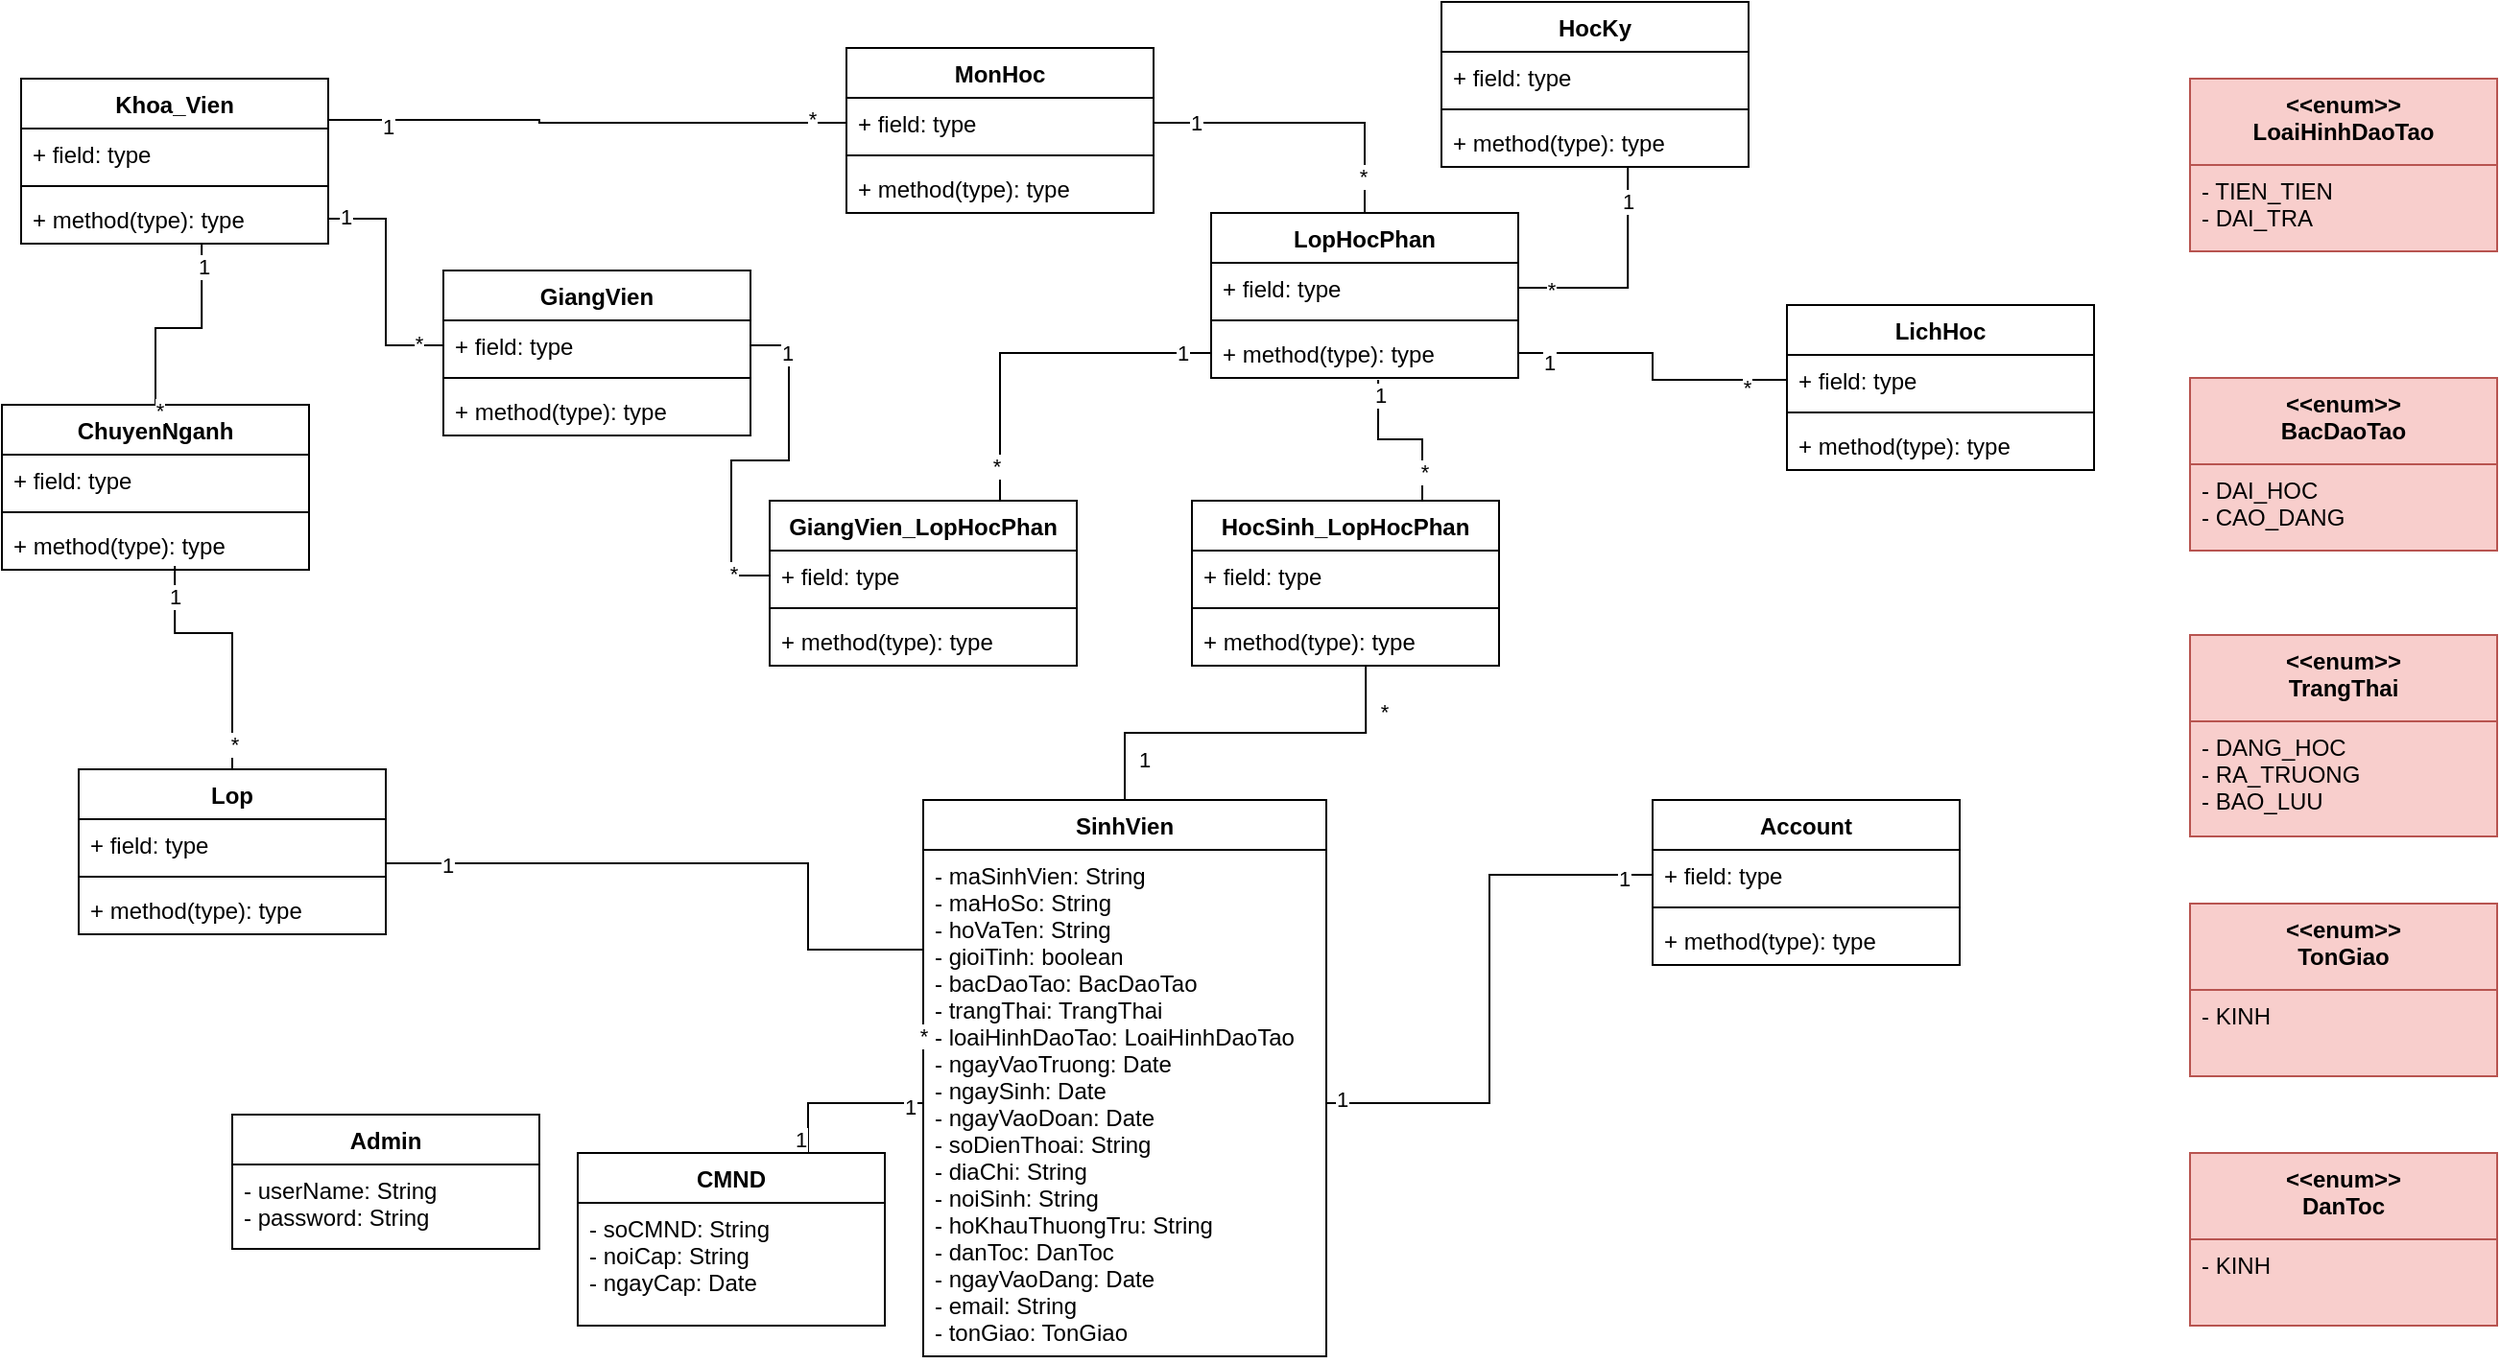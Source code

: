 <mxfile version="15.2.1" type="github">
  <diagram id="Yj6DFzL0j5Qf95JARL4s" name="Page-1">
    <mxGraphModel dx="2858" dy="1194" grid="1" gridSize="10" guides="1" tooltips="1" connect="1" arrows="1" fold="1" page="1" pageScale="1" pageWidth="827" pageHeight="1169" math="0" shadow="0">
      <root>
        <mxCell id="0" />
        <mxCell id="1" parent="0" />
        <mxCell id="6rRiFF-nvon5pC7xxNcr-5" value="SinhVien" style="swimlane;fontStyle=1;align=center;verticalAlign=top;childLayout=stackLayout;horizontal=1;startSize=26;horizontalStack=0;resizeParent=1;resizeParentMax=0;resizeLast=0;collapsible=1;marginBottom=0;" vertex="1" parent="1">
          <mxGeometry x="460" y="446" width="210" height="290" as="geometry" />
        </mxCell>
        <mxCell id="6rRiFF-nvon5pC7xxNcr-6" value="- maSinhVien: String&#xa;- maHoSo: String&#xa;- hoVaTen: String&#xa;- gioiTinh: boolean&#xa;- bacDaoTao: BacDaoTao&#xa;- trangThai: TrangThai&#xa;- loaiHinhDaoTao: LoaiHinhDaoTao&#xa;- ngayVaoTruong: Date&#xa;- ngaySinh: Date&#xa;- ngayVaoDoan: Date&#xa;- soDienThoai: String&#xa;- diaChi: String&#xa;- noiSinh: String&#xa;- hoKhauThuongTru: String&#xa;- danToc: DanToc&#xa;- ngayVaoDang: Date&#xa;- email: String&#xa;- tonGiao: TonGiao" style="text;strokeColor=none;fillColor=none;align=left;verticalAlign=top;spacingLeft=4;spacingRight=4;overflow=hidden;rotatable=0;points=[[0,0.5],[1,0.5]];portConstraint=eastwest;" vertex="1" parent="6rRiFF-nvon5pC7xxNcr-5">
          <mxGeometry y="26" width="210" height="264" as="geometry" />
        </mxCell>
        <mxCell id="6rRiFF-nvon5pC7xxNcr-9" value="Khoa_Vien" style="swimlane;fontStyle=1;align=center;verticalAlign=top;childLayout=stackLayout;horizontal=1;startSize=26;horizontalStack=0;resizeParent=1;resizeParentMax=0;resizeLast=0;collapsible=1;marginBottom=0;" vertex="1" parent="1">
          <mxGeometry x="-10" y="70" width="160" height="86" as="geometry" />
        </mxCell>
        <mxCell id="6rRiFF-nvon5pC7xxNcr-10" value="+ field: type" style="text;strokeColor=none;fillColor=none;align=left;verticalAlign=top;spacingLeft=4;spacingRight=4;overflow=hidden;rotatable=0;points=[[0,0.5],[1,0.5]];portConstraint=eastwest;" vertex="1" parent="6rRiFF-nvon5pC7xxNcr-9">
          <mxGeometry y="26" width="160" height="26" as="geometry" />
        </mxCell>
        <mxCell id="6rRiFF-nvon5pC7xxNcr-11" value="" style="line;strokeWidth=1;fillColor=none;align=left;verticalAlign=middle;spacingTop=-1;spacingLeft=3;spacingRight=3;rotatable=0;labelPosition=right;points=[];portConstraint=eastwest;" vertex="1" parent="6rRiFF-nvon5pC7xxNcr-9">
          <mxGeometry y="52" width="160" height="8" as="geometry" />
        </mxCell>
        <mxCell id="6rRiFF-nvon5pC7xxNcr-12" value="+ method(type): type" style="text;strokeColor=none;fillColor=none;align=left;verticalAlign=top;spacingLeft=4;spacingRight=4;overflow=hidden;rotatable=0;points=[[0,0.5],[1,0.5]];portConstraint=eastwest;" vertex="1" parent="6rRiFF-nvon5pC7xxNcr-9">
          <mxGeometry y="60" width="160" height="26" as="geometry" />
        </mxCell>
        <mxCell id="6rRiFF-nvon5pC7xxNcr-13" value="ChuyenNganh" style="swimlane;fontStyle=1;align=center;verticalAlign=top;childLayout=stackLayout;horizontal=1;startSize=26;horizontalStack=0;resizeParent=1;resizeParentMax=0;resizeLast=0;collapsible=1;marginBottom=0;" vertex="1" parent="1">
          <mxGeometry x="-20" y="240" width="160" height="86" as="geometry" />
        </mxCell>
        <mxCell id="6rRiFF-nvon5pC7xxNcr-14" value="+ field: type" style="text;strokeColor=none;fillColor=none;align=left;verticalAlign=top;spacingLeft=4;spacingRight=4;overflow=hidden;rotatable=0;points=[[0,0.5],[1,0.5]];portConstraint=eastwest;" vertex="1" parent="6rRiFF-nvon5pC7xxNcr-13">
          <mxGeometry y="26" width="160" height="26" as="geometry" />
        </mxCell>
        <mxCell id="6rRiFF-nvon5pC7xxNcr-15" value="" style="line;strokeWidth=1;fillColor=none;align=left;verticalAlign=middle;spacingTop=-1;spacingLeft=3;spacingRight=3;rotatable=0;labelPosition=right;points=[];portConstraint=eastwest;" vertex="1" parent="6rRiFF-nvon5pC7xxNcr-13">
          <mxGeometry y="52" width="160" height="8" as="geometry" />
        </mxCell>
        <mxCell id="6rRiFF-nvon5pC7xxNcr-16" value="+ method(type): type" style="text;strokeColor=none;fillColor=none;align=left;verticalAlign=top;spacingLeft=4;spacingRight=4;overflow=hidden;rotatable=0;points=[[0,0.5],[1,0.5]];portConstraint=eastwest;" vertex="1" parent="6rRiFF-nvon5pC7xxNcr-13">
          <mxGeometry y="60" width="160" height="26" as="geometry" />
        </mxCell>
        <mxCell id="6rRiFF-nvon5pC7xxNcr-17" style="edgeStyle=orthogonalEdgeStyle;rounded=0;orthogonalLoop=1;jettySize=auto;html=1;exitX=0;exitY=0.5;exitDx=0;exitDy=0;entryX=1;entryY=0.5;entryDx=0;entryDy=0;endArrow=none;endFill=0;" edge="1" parent="1" source="6rRiFF-nvon5pC7xxNcr-6" target="6rRiFF-nvon5pC7xxNcr-31">
          <mxGeometry relative="1" as="geometry">
            <Array as="points">
              <mxPoint x="400" y="524" />
              <mxPoint x="400" y="479" />
              <mxPoint x="180" y="479" />
            </Array>
          </mxGeometry>
        </mxCell>
        <mxCell id="6rRiFF-nvon5pC7xxNcr-19" value="*" style="edgeLabel;html=1;align=center;verticalAlign=middle;resizable=0;points=[];" vertex="1" connectable="0" parent="6rRiFF-nvon5pC7xxNcr-17">
          <mxGeometry x="-0.831" relative="1" as="geometry">
            <mxPoint as="offset" />
          </mxGeometry>
        </mxCell>
        <mxCell id="6rRiFF-nvon5pC7xxNcr-21" value="1" style="edgeLabel;html=1;align=center;verticalAlign=middle;resizable=0;points=[];" vertex="1" connectable="0" parent="6rRiFF-nvon5pC7xxNcr-17">
          <mxGeometry x="0.798" y="1" relative="1" as="geometry">
            <mxPoint as="offset" />
          </mxGeometry>
        </mxCell>
        <mxCell id="6rRiFF-nvon5pC7xxNcr-18" style="edgeStyle=orthogonalEdgeStyle;rounded=0;orthogonalLoop=1;jettySize=auto;html=1;exitX=0.5;exitY=0;exitDx=0;exitDy=0;entryX=0.588;entryY=1;entryDx=0;entryDy=0;endArrow=none;endFill=0;entryPerimeter=0;" edge="1" parent="1" source="6rRiFF-nvon5pC7xxNcr-13" target="6rRiFF-nvon5pC7xxNcr-12">
          <mxGeometry relative="1" as="geometry">
            <Array as="points">
              <mxPoint x="60" y="200" />
              <mxPoint x="84" y="200" />
            </Array>
          </mxGeometry>
        </mxCell>
        <mxCell id="6rRiFF-nvon5pC7xxNcr-22" value="1" style="edgeLabel;html=1;align=center;verticalAlign=middle;resizable=0;points=[];" vertex="1" connectable="0" parent="6rRiFF-nvon5pC7xxNcr-18">
          <mxGeometry x="0.785" y="-1" relative="1" as="geometry">
            <mxPoint as="offset" />
          </mxGeometry>
        </mxCell>
        <mxCell id="6rRiFF-nvon5pC7xxNcr-24" value="*" style="edgeLabel;html=1;align=center;verticalAlign=middle;resizable=0;points=[];" vertex="1" connectable="0" parent="6rRiFF-nvon5pC7xxNcr-18">
          <mxGeometry x="-0.884" y="1" relative="1" as="geometry">
            <mxPoint x="3" y="9" as="offset" />
          </mxGeometry>
        </mxCell>
        <mxCell id="6rRiFF-nvon5pC7xxNcr-45" style="edgeStyle=orthogonalEdgeStyle;rounded=0;orthogonalLoop=1;jettySize=auto;html=1;exitX=0.544;exitY=1.038;exitDx=0;exitDy=0;entryX=0.75;entryY=0;entryDx=0;entryDy=0;endArrow=none;endFill=0;exitPerimeter=0;" edge="1" parent="1" source="6rRiFF-nvon5pC7xxNcr-29" target="6rRiFF-nvon5pC7xxNcr-41">
          <mxGeometry relative="1" as="geometry" />
        </mxCell>
        <mxCell id="6rRiFF-nvon5pC7xxNcr-49" value="*" style="edgeLabel;html=1;align=center;verticalAlign=middle;resizable=0;points=[];" vertex="1" connectable="0" parent="6rRiFF-nvon5pC7xxNcr-45">
          <mxGeometry x="0.635" y="1" relative="1" as="geometry">
            <mxPoint as="offset" />
          </mxGeometry>
        </mxCell>
        <mxCell id="6rRiFF-nvon5pC7xxNcr-51" value="1" style="edgeLabel;html=1;align=center;verticalAlign=middle;resizable=0;points=[];" vertex="1" connectable="0" parent="6rRiFF-nvon5pC7xxNcr-45">
          <mxGeometry x="-0.819" y="1" relative="1" as="geometry">
            <mxPoint as="offset" />
          </mxGeometry>
        </mxCell>
        <mxCell id="6rRiFF-nvon5pC7xxNcr-26" value="LopHocPhan" style="swimlane;fontStyle=1;align=center;verticalAlign=top;childLayout=stackLayout;horizontal=1;startSize=26;horizontalStack=0;resizeParent=1;resizeParentMax=0;resizeLast=0;collapsible=1;marginBottom=0;" vertex="1" parent="1">
          <mxGeometry x="610" y="140" width="160" height="86" as="geometry" />
        </mxCell>
        <mxCell id="6rRiFF-nvon5pC7xxNcr-27" value="+ field: type" style="text;strokeColor=none;fillColor=none;align=left;verticalAlign=top;spacingLeft=4;spacingRight=4;overflow=hidden;rotatable=0;points=[[0,0.5],[1,0.5]];portConstraint=eastwest;" vertex="1" parent="6rRiFF-nvon5pC7xxNcr-26">
          <mxGeometry y="26" width="160" height="26" as="geometry" />
        </mxCell>
        <mxCell id="6rRiFF-nvon5pC7xxNcr-28" value="" style="line;strokeWidth=1;fillColor=none;align=left;verticalAlign=middle;spacingTop=-1;spacingLeft=3;spacingRight=3;rotatable=0;labelPosition=right;points=[];portConstraint=eastwest;" vertex="1" parent="6rRiFF-nvon5pC7xxNcr-26">
          <mxGeometry y="52" width="160" height="8" as="geometry" />
        </mxCell>
        <mxCell id="6rRiFF-nvon5pC7xxNcr-29" value="+ method(type): type" style="text;strokeColor=none;fillColor=none;align=left;verticalAlign=top;spacingLeft=4;spacingRight=4;overflow=hidden;rotatable=0;points=[[0,0.5],[1,0.5]];portConstraint=eastwest;" vertex="1" parent="6rRiFF-nvon5pC7xxNcr-26">
          <mxGeometry y="60" width="160" height="26" as="geometry" />
        </mxCell>
        <mxCell id="6rRiFF-nvon5pC7xxNcr-30" value="Lop" style="swimlane;fontStyle=1;align=center;verticalAlign=top;childLayout=stackLayout;horizontal=1;startSize=26;horizontalStack=0;resizeParent=1;resizeParentMax=0;resizeLast=0;collapsible=1;marginBottom=0;" vertex="1" parent="1">
          <mxGeometry x="20" y="430" width="160" height="86" as="geometry" />
        </mxCell>
        <mxCell id="6rRiFF-nvon5pC7xxNcr-31" value="+ field: type" style="text;strokeColor=none;fillColor=none;align=left;verticalAlign=top;spacingLeft=4;spacingRight=4;overflow=hidden;rotatable=0;points=[[0,0.5],[1,0.5]];portConstraint=eastwest;" vertex="1" parent="6rRiFF-nvon5pC7xxNcr-30">
          <mxGeometry y="26" width="160" height="26" as="geometry" />
        </mxCell>
        <mxCell id="6rRiFF-nvon5pC7xxNcr-32" value="" style="line;strokeWidth=1;fillColor=none;align=left;verticalAlign=middle;spacingTop=-1;spacingLeft=3;spacingRight=3;rotatable=0;labelPosition=right;points=[];portConstraint=eastwest;" vertex="1" parent="6rRiFF-nvon5pC7xxNcr-30">
          <mxGeometry y="52" width="160" height="8" as="geometry" />
        </mxCell>
        <mxCell id="6rRiFF-nvon5pC7xxNcr-33" value="+ method(type): type" style="text;strokeColor=none;fillColor=none;align=left;verticalAlign=top;spacingLeft=4;spacingRight=4;overflow=hidden;rotatable=0;points=[[0,0.5],[1,0.5]];portConstraint=eastwest;" vertex="1" parent="6rRiFF-nvon5pC7xxNcr-30">
          <mxGeometry y="60" width="160" height="26" as="geometry" />
        </mxCell>
        <mxCell id="6rRiFF-nvon5pC7xxNcr-34" style="edgeStyle=orthogonalEdgeStyle;rounded=0;orthogonalLoop=1;jettySize=auto;html=1;exitX=0.5;exitY=0;exitDx=0;exitDy=0;entryX=0.563;entryY=0.923;entryDx=0;entryDy=0;endArrow=none;endFill=0;entryPerimeter=0;" edge="1" parent="1" source="6rRiFF-nvon5pC7xxNcr-30" target="6rRiFF-nvon5pC7xxNcr-16">
          <mxGeometry relative="1" as="geometry">
            <Array as="points">
              <mxPoint x="100" y="359" />
              <mxPoint x="70" y="359" />
            </Array>
          </mxGeometry>
        </mxCell>
        <mxCell id="6rRiFF-nvon5pC7xxNcr-62" value="1" style="edgeLabel;html=1;align=center;verticalAlign=middle;resizable=0;points=[];" vertex="1" connectable="0" parent="6rRiFF-nvon5pC7xxNcr-34">
          <mxGeometry x="0.773" relative="1" as="geometry">
            <mxPoint as="offset" />
          </mxGeometry>
        </mxCell>
        <mxCell id="6rRiFF-nvon5pC7xxNcr-63" value="*" style="edgeLabel;html=1;align=center;verticalAlign=middle;resizable=0;points=[];" vertex="1" connectable="0" parent="6rRiFF-nvon5pC7xxNcr-34">
          <mxGeometry x="-0.798" y="-1" relative="1" as="geometry">
            <mxPoint as="offset" />
          </mxGeometry>
        </mxCell>
        <mxCell id="6rRiFF-nvon5pC7xxNcr-41" value="HocSinh_LopHocPhan" style="swimlane;fontStyle=1;align=center;verticalAlign=top;childLayout=stackLayout;horizontal=1;startSize=26;horizontalStack=0;resizeParent=1;resizeParentMax=0;resizeLast=0;collapsible=1;marginBottom=0;" vertex="1" parent="1">
          <mxGeometry x="600" y="290" width="160" height="86" as="geometry" />
        </mxCell>
        <mxCell id="6rRiFF-nvon5pC7xxNcr-42" value="+ field: type" style="text;strokeColor=none;fillColor=none;align=left;verticalAlign=top;spacingLeft=4;spacingRight=4;overflow=hidden;rotatable=0;points=[[0,0.5],[1,0.5]];portConstraint=eastwest;" vertex="1" parent="6rRiFF-nvon5pC7xxNcr-41">
          <mxGeometry y="26" width="160" height="26" as="geometry" />
        </mxCell>
        <mxCell id="6rRiFF-nvon5pC7xxNcr-43" value="" style="line;strokeWidth=1;fillColor=none;align=left;verticalAlign=middle;spacingTop=-1;spacingLeft=3;spacingRight=3;rotatable=0;labelPosition=right;points=[];portConstraint=eastwest;" vertex="1" parent="6rRiFF-nvon5pC7xxNcr-41">
          <mxGeometry y="52" width="160" height="8" as="geometry" />
        </mxCell>
        <mxCell id="6rRiFF-nvon5pC7xxNcr-44" value="+ method(type): type" style="text;strokeColor=none;fillColor=none;align=left;verticalAlign=top;spacingLeft=4;spacingRight=4;overflow=hidden;rotatable=0;points=[[0,0.5],[1,0.5]];portConstraint=eastwest;" vertex="1" parent="6rRiFF-nvon5pC7xxNcr-41">
          <mxGeometry y="60" width="160" height="26" as="geometry" />
        </mxCell>
        <mxCell id="6rRiFF-nvon5pC7xxNcr-46" style="edgeStyle=orthogonalEdgeStyle;rounded=0;orthogonalLoop=1;jettySize=auto;html=1;exitX=0.5;exitY=0;exitDx=0;exitDy=0;entryX=0.566;entryY=1.013;entryDx=0;entryDy=0;endArrow=none;endFill=0;entryPerimeter=0;" edge="1" parent="1" source="6rRiFF-nvon5pC7xxNcr-5" target="6rRiFF-nvon5pC7xxNcr-44">
          <mxGeometry relative="1" as="geometry" />
        </mxCell>
        <mxCell id="6rRiFF-nvon5pC7xxNcr-47" value="1" style="edgeLabel;html=1;align=center;verticalAlign=middle;resizable=0;points=[];" vertex="1" connectable="0" parent="6rRiFF-nvon5pC7xxNcr-46">
          <mxGeometry x="-0.837" y="-2" relative="1" as="geometry">
            <mxPoint x="8" y="-5" as="offset" />
          </mxGeometry>
        </mxCell>
        <mxCell id="6rRiFF-nvon5pC7xxNcr-48" value="*" style="edgeLabel;html=1;align=center;verticalAlign=middle;resizable=0;points=[];" vertex="1" connectable="0" parent="6rRiFF-nvon5pC7xxNcr-46">
          <mxGeometry x="0.763" y="-1" relative="1" as="geometry">
            <mxPoint x="8" as="offset" />
          </mxGeometry>
        </mxCell>
        <mxCell id="6rRiFF-nvon5pC7xxNcr-71" style="edgeStyle=orthogonalEdgeStyle;rounded=0;orthogonalLoop=1;jettySize=auto;html=1;exitX=1;exitY=0.5;exitDx=0;exitDy=0;entryX=0.5;entryY=0;entryDx=0;entryDy=0;endArrow=none;endFill=0;" edge="1" parent="1" source="6rRiFF-nvon5pC7xxNcr-53" target="6rRiFF-nvon5pC7xxNcr-26">
          <mxGeometry relative="1" as="geometry" />
        </mxCell>
        <mxCell id="6rRiFF-nvon5pC7xxNcr-72" value="1" style="edgeLabel;html=1;align=center;verticalAlign=middle;resizable=0;points=[];" vertex="1" connectable="0" parent="6rRiFF-nvon5pC7xxNcr-71">
          <mxGeometry x="-0.728" relative="1" as="geometry">
            <mxPoint as="offset" />
          </mxGeometry>
        </mxCell>
        <mxCell id="6rRiFF-nvon5pC7xxNcr-73" value="*" style="edgeLabel;html=1;align=center;verticalAlign=middle;resizable=0;points=[];" vertex="1" connectable="0" parent="6rRiFF-nvon5pC7xxNcr-71">
          <mxGeometry x="0.755" y="-1" relative="1" as="geometry">
            <mxPoint as="offset" />
          </mxGeometry>
        </mxCell>
        <mxCell id="6rRiFF-nvon5pC7xxNcr-52" value="MonHoc" style="swimlane;fontStyle=1;align=center;verticalAlign=top;childLayout=stackLayout;horizontal=1;startSize=26;horizontalStack=0;resizeParent=1;resizeParentMax=0;resizeLast=0;collapsible=1;marginBottom=0;" vertex="1" parent="1">
          <mxGeometry x="420" y="54" width="160" height="86" as="geometry" />
        </mxCell>
        <mxCell id="6rRiFF-nvon5pC7xxNcr-53" value="+ field: type" style="text;strokeColor=none;fillColor=none;align=left;verticalAlign=top;spacingLeft=4;spacingRight=4;overflow=hidden;rotatable=0;points=[[0,0.5],[1,0.5]];portConstraint=eastwest;" vertex="1" parent="6rRiFF-nvon5pC7xxNcr-52">
          <mxGeometry y="26" width="160" height="26" as="geometry" />
        </mxCell>
        <mxCell id="6rRiFF-nvon5pC7xxNcr-54" value="" style="line;strokeWidth=1;fillColor=none;align=left;verticalAlign=middle;spacingTop=-1;spacingLeft=3;spacingRight=3;rotatable=0;labelPosition=right;points=[];portConstraint=eastwest;" vertex="1" parent="6rRiFF-nvon5pC7xxNcr-52">
          <mxGeometry y="52" width="160" height="8" as="geometry" />
        </mxCell>
        <mxCell id="6rRiFF-nvon5pC7xxNcr-55" value="+ method(type): type" style="text;strokeColor=none;fillColor=none;align=left;verticalAlign=top;spacingLeft=4;spacingRight=4;overflow=hidden;rotatable=0;points=[[0,0.5],[1,0.5]];portConstraint=eastwest;" vertex="1" parent="6rRiFF-nvon5pC7xxNcr-52">
          <mxGeometry y="60" width="160" height="26" as="geometry" />
        </mxCell>
        <mxCell id="6rRiFF-nvon5pC7xxNcr-59" style="edgeStyle=orthogonalEdgeStyle;rounded=0;orthogonalLoop=1;jettySize=auto;html=1;exitX=0;exitY=0.5;exitDx=0;exitDy=0;entryX=1;entryY=0.25;entryDx=0;entryDy=0;endArrow=none;endFill=0;" edge="1" parent="1" source="6rRiFF-nvon5pC7xxNcr-53" target="6rRiFF-nvon5pC7xxNcr-9">
          <mxGeometry relative="1" as="geometry">
            <Array as="points">
              <mxPoint x="260" y="93" />
              <mxPoint x="260" y="92" />
            </Array>
          </mxGeometry>
        </mxCell>
        <mxCell id="6rRiFF-nvon5pC7xxNcr-60" value="1" style="edgeLabel;html=1;align=center;verticalAlign=middle;resizable=0;points=[];" vertex="1" connectable="0" parent="6rRiFF-nvon5pC7xxNcr-59">
          <mxGeometry x="0.772" y="3" relative="1" as="geometry">
            <mxPoint as="offset" />
          </mxGeometry>
        </mxCell>
        <mxCell id="6rRiFF-nvon5pC7xxNcr-61" value="*" style="edgeLabel;html=1;align=center;verticalAlign=middle;resizable=0;points=[];" vertex="1" connectable="0" parent="6rRiFF-nvon5pC7xxNcr-59">
          <mxGeometry x="-0.864" y="-2" relative="1" as="geometry">
            <mxPoint as="offset" />
          </mxGeometry>
        </mxCell>
        <mxCell id="6rRiFF-nvon5pC7xxNcr-64" value="HocKy" style="swimlane;fontStyle=1;align=center;verticalAlign=top;childLayout=stackLayout;horizontal=1;startSize=26;horizontalStack=0;resizeParent=1;resizeParentMax=0;resizeLast=0;collapsible=1;marginBottom=0;" vertex="1" parent="1">
          <mxGeometry x="730" y="30" width="160" height="86" as="geometry" />
        </mxCell>
        <mxCell id="6rRiFF-nvon5pC7xxNcr-65" value="+ field: type" style="text;strokeColor=none;fillColor=none;align=left;verticalAlign=top;spacingLeft=4;spacingRight=4;overflow=hidden;rotatable=0;points=[[0,0.5],[1,0.5]];portConstraint=eastwest;" vertex="1" parent="6rRiFF-nvon5pC7xxNcr-64">
          <mxGeometry y="26" width="160" height="26" as="geometry" />
        </mxCell>
        <mxCell id="6rRiFF-nvon5pC7xxNcr-66" value="" style="line;strokeWidth=1;fillColor=none;align=left;verticalAlign=middle;spacingTop=-1;spacingLeft=3;spacingRight=3;rotatable=0;labelPosition=right;points=[];portConstraint=eastwest;" vertex="1" parent="6rRiFF-nvon5pC7xxNcr-64">
          <mxGeometry y="52" width="160" height="8" as="geometry" />
        </mxCell>
        <mxCell id="6rRiFF-nvon5pC7xxNcr-67" value="+ method(type): type" style="text;strokeColor=none;fillColor=none;align=left;verticalAlign=top;spacingLeft=4;spacingRight=4;overflow=hidden;rotatable=0;points=[[0,0.5],[1,0.5]];portConstraint=eastwest;" vertex="1" parent="6rRiFF-nvon5pC7xxNcr-64">
          <mxGeometry y="60" width="160" height="26" as="geometry" />
        </mxCell>
        <mxCell id="6rRiFF-nvon5pC7xxNcr-68" style="edgeStyle=orthogonalEdgeStyle;rounded=0;orthogonalLoop=1;jettySize=auto;html=1;exitX=1;exitY=0.5;exitDx=0;exitDy=0;entryX=0.607;entryY=0.981;entryDx=0;entryDy=0;endArrow=none;endFill=0;entryPerimeter=0;" edge="1" parent="1" source="6rRiFF-nvon5pC7xxNcr-27" target="6rRiFF-nvon5pC7xxNcr-67">
          <mxGeometry relative="1" as="geometry" />
        </mxCell>
        <mxCell id="6rRiFF-nvon5pC7xxNcr-69" value="*" style="edgeLabel;html=1;align=center;verticalAlign=middle;resizable=0;points=[];" vertex="1" connectable="0" parent="6rRiFF-nvon5pC7xxNcr-68">
          <mxGeometry x="-0.717" y="-1" relative="1" as="geometry">
            <mxPoint as="offset" />
          </mxGeometry>
        </mxCell>
        <mxCell id="6rRiFF-nvon5pC7xxNcr-70" value="1" style="edgeLabel;html=1;align=center;verticalAlign=middle;resizable=0;points=[];" vertex="1" connectable="0" parent="6rRiFF-nvon5pC7xxNcr-68">
          <mxGeometry x="0.696" relative="1" as="geometry">
            <mxPoint as="offset" />
          </mxGeometry>
        </mxCell>
        <mxCell id="6rRiFF-nvon5pC7xxNcr-74" value="GiangVien" style="swimlane;fontStyle=1;align=center;verticalAlign=top;childLayout=stackLayout;horizontal=1;startSize=26;horizontalStack=0;resizeParent=1;resizeParentMax=0;resizeLast=0;collapsible=1;marginBottom=0;" vertex="1" parent="1">
          <mxGeometry x="210" y="170" width="160" height="86" as="geometry" />
        </mxCell>
        <mxCell id="6rRiFF-nvon5pC7xxNcr-75" value="+ field: type" style="text;strokeColor=none;fillColor=none;align=left;verticalAlign=top;spacingLeft=4;spacingRight=4;overflow=hidden;rotatable=0;points=[[0,0.5],[1,0.5]];portConstraint=eastwest;" vertex="1" parent="6rRiFF-nvon5pC7xxNcr-74">
          <mxGeometry y="26" width="160" height="26" as="geometry" />
        </mxCell>
        <mxCell id="6rRiFF-nvon5pC7xxNcr-76" value="" style="line;strokeWidth=1;fillColor=none;align=left;verticalAlign=middle;spacingTop=-1;spacingLeft=3;spacingRight=3;rotatable=0;labelPosition=right;points=[];portConstraint=eastwest;" vertex="1" parent="6rRiFF-nvon5pC7xxNcr-74">
          <mxGeometry y="52" width="160" height="8" as="geometry" />
        </mxCell>
        <mxCell id="6rRiFF-nvon5pC7xxNcr-77" value="+ method(type): type" style="text;strokeColor=none;fillColor=none;align=left;verticalAlign=top;spacingLeft=4;spacingRight=4;overflow=hidden;rotatable=0;points=[[0,0.5],[1,0.5]];portConstraint=eastwest;" vertex="1" parent="6rRiFF-nvon5pC7xxNcr-74">
          <mxGeometry y="60" width="160" height="26" as="geometry" />
        </mxCell>
        <mxCell id="6rRiFF-nvon5pC7xxNcr-78" style="edgeStyle=orthogonalEdgeStyle;rounded=0;orthogonalLoop=1;jettySize=auto;html=1;exitX=0;exitY=0.5;exitDx=0;exitDy=0;entryX=1;entryY=0.5;entryDx=0;entryDy=0;endArrow=none;endFill=0;" edge="1" parent="1" source="6rRiFF-nvon5pC7xxNcr-75" target="6rRiFF-nvon5pC7xxNcr-12">
          <mxGeometry relative="1" as="geometry" />
        </mxCell>
        <mxCell id="6rRiFF-nvon5pC7xxNcr-79" value="1" style="edgeLabel;html=1;align=center;verticalAlign=middle;resizable=0;points=[];" vertex="1" connectable="0" parent="6rRiFF-nvon5pC7xxNcr-78">
          <mxGeometry x="0.855" y="-1" relative="1" as="geometry">
            <mxPoint as="offset" />
          </mxGeometry>
        </mxCell>
        <mxCell id="6rRiFF-nvon5pC7xxNcr-80" value="*" style="edgeLabel;html=1;align=center;verticalAlign=middle;resizable=0;points=[];" vertex="1" connectable="0" parent="6rRiFF-nvon5pC7xxNcr-78">
          <mxGeometry x="-0.79" y="-1" relative="1" as="geometry">
            <mxPoint as="offset" />
          </mxGeometry>
        </mxCell>
        <mxCell id="6rRiFF-nvon5pC7xxNcr-95" style="edgeStyle=orthogonalEdgeStyle;rounded=0;orthogonalLoop=1;jettySize=auto;html=1;exitX=0;exitY=0.5;exitDx=0;exitDy=0;entryX=1;entryY=0.5;entryDx=0;entryDy=0;endArrow=none;endFill=0;" edge="1" parent="1" source="6rRiFF-nvon5pC7xxNcr-92" target="6rRiFF-nvon5pC7xxNcr-6">
          <mxGeometry relative="1" as="geometry" />
        </mxCell>
        <mxCell id="6rRiFF-nvon5pC7xxNcr-102" value="1" style="edgeLabel;html=1;align=center;verticalAlign=middle;resizable=0;points=[];" vertex="1" connectable="0" parent="6rRiFF-nvon5pC7xxNcr-95">
          <mxGeometry x="-0.894" y="2" relative="1" as="geometry">
            <mxPoint as="offset" />
          </mxGeometry>
        </mxCell>
        <mxCell id="6rRiFF-nvon5pC7xxNcr-103" value="1" style="edgeLabel;html=1;align=center;verticalAlign=middle;resizable=0;points=[];" vertex="1" connectable="0" parent="6rRiFF-nvon5pC7xxNcr-95">
          <mxGeometry x="0.944" y="-2" relative="1" as="geometry">
            <mxPoint as="offset" />
          </mxGeometry>
        </mxCell>
        <mxCell id="6rRiFF-nvon5pC7xxNcr-91" value="Account" style="swimlane;fontStyle=1;align=center;verticalAlign=top;childLayout=stackLayout;horizontal=1;startSize=26;horizontalStack=0;resizeParent=1;resizeParentMax=0;resizeLast=0;collapsible=1;marginBottom=0;" vertex="1" parent="1">
          <mxGeometry x="840" y="446" width="160" height="86" as="geometry" />
        </mxCell>
        <mxCell id="6rRiFF-nvon5pC7xxNcr-92" value="+ field: type" style="text;strokeColor=none;fillColor=none;align=left;verticalAlign=top;spacingLeft=4;spacingRight=4;overflow=hidden;rotatable=0;points=[[0,0.5],[1,0.5]];portConstraint=eastwest;" vertex="1" parent="6rRiFF-nvon5pC7xxNcr-91">
          <mxGeometry y="26" width="160" height="26" as="geometry" />
        </mxCell>
        <mxCell id="6rRiFF-nvon5pC7xxNcr-93" value="" style="line;strokeWidth=1;fillColor=none;align=left;verticalAlign=middle;spacingTop=-1;spacingLeft=3;spacingRight=3;rotatable=0;labelPosition=right;points=[];portConstraint=eastwest;" vertex="1" parent="6rRiFF-nvon5pC7xxNcr-91">
          <mxGeometry y="52" width="160" height="8" as="geometry" />
        </mxCell>
        <mxCell id="6rRiFF-nvon5pC7xxNcr-94" value="+ method(type): type" style="text;strokeColor=none;fillColor=none;align=left;verticalAlign=top;spacingLeft=4;spacingRight=4;overflow=hidden;rotatable=0;points=[[0,0.5],[1,0.5]];portConstraint=eastwest;" vertex="1" parent="6rRiFF-nvon5pC7xxNcr-91">
          <mxGeometry y="60" width="160" height="26" as="geometry" />
        </mxCell>
        <mxCell id="6rRiFF-nvon5pC7xxNcr-104" value="LichHoc" style="swimlane;fontStyle=1;align=center;verticalAlign=top;childLayout=stackLayout;horizontal=1;startSize=26;horizontalStack=0;resizeParent=1;resizeParentMax=0;resizeLast=0;collapsible=1;marginBottom=0;" vertex="1" parent="1">
          <mxGeometry x="910" y="188" width="160" height="86" as="geometry" />
        </mxCell>
        <mxCell id="6rRiFF-nvon5pC7xxNcr-105" value="+ field: type" style="text;strokeColor=none;fillColor=none;align=left;verticalAlign=top;spacingLeft=4;spacingRight=4;overflow=hidden;rotatable=0;points=[[0,0.5],[1,0.5]];portConstraint=eastwest;" vertex="1" parent="6rRiFF-nvon5pC7xxNcr-104">
          <mxGeometry y="26" width="160" height="26" as="geometry" />
        </mxCell>
        <mxCell id="6rRiFF-nvon5pC7xxNcr-106" value="" style="line;strokeWidth=1;fillColor=none;align=left;verticalAlign=middle;spacingTop=-1;spacingLeft=3;spacingRight=3;rotatable=0;labelPosition=right;points=[];portConstraint=eastwest;" vertex="1" parent="6rRiFF-nvon5pC7xxNcr-104">
          <mxGeometry y="52" width="160" height="8" as="geometry" />
        </mxCell>
        <mxCell id="6rRiFF-nvon5pC7xxNcr-107" value="+ method(type): type" style="text;strokeColor=none;fillColor=none;align=left;verticalAlign=top;spacingLeft=4;spacingRight=4;overflow=hidden;rotatable=0;points=[[0,0.5],[1,0.5]];portConstraint=eastwest;" vertex="1" parent="6rRiFF-nvon5pC7xxNcr-104">
          <mxGeometry y="60" width="160" height="26" as="geometry" />
        </mxCell>
        <mxCell id="6rRiFF-nvon5pC7xxNcr-108" style="edgeStyle=orthogonalEdgeStyle;rounded=0;orthogonalLoop=1;jettySize=auto;html=1;exitX=0;exitY=0.5;exitDx=0;exitDy=0;entryX=1;entryY=0.5;entryDx=0;entryDy=0;endArrow=none;endFill=0;" edge="1" parent="1" source="6rRiFF-nvon5pC7xxNcr-105" target="6rRiFF-nvon5pC7xxNcr-29">
          <mxGeometry relative="1" as="geometry" />
        </mxCell>
        <mxCell id="6rRiFF-nvon5pC7xxNcr-109" value="1" style="edgeLabel;html=1;align=center;verticalAlign=middle;resizable=0;points=[];" vertex="1" connectable="0" parent="6rRiFF-nvon5pC7xxNcr-108">
          <mxGeometry x="0.779" y="5" relative="1" as="geometry">
            <mxPoint x="-1" as="offset" />
          </mxGeometry>
        </mxCell>
        <mxCell id="6rRiFF-nvon5pC7xxNcr-110" value="*" style="edgeLabel;html=1;align=center;verticalAlign=middle;resizable=0;points=[];" vertex="1" connectable="0" parent="6rRiFF-nvon5pC7xxNcr-108">
          <mxGeometry x="-0.717" y="4" relative="1" as="geometry">
            <mxPoint x="1" as="offset" />
          </mxGeometry>
        </mxCell>
        <mxCell id="6rRiFF-nvon5pC7xxNcr-119" style="edgeStyle=orthogonalEdgeStyle;rounded=0;orthogonalLoop=1;jettySize=auto;html=1;exitX=0.75;exitY=0;exitDx=0;exitDy=0;entryX=0;entryY=0.5;entryDx=0;entryDy=0;endArrow=none;endFill=0;" edge="1" parent="1" source="6rRiFF-nvon5pC7xxNcr-112" target="6rRiFF-nvon5pC7xxNcr-29">
          <mxGeometry relative="1" as="geometry" />
        </mxCell>
        <mxCell id="6rRiFF-nvon5pC7xxNcr-120" value="*" style="edgeLabel;html=1;align=center;verticalAlign=middle;resizable=0;points=[];" vertex="1" connectable="0" parent="6rRiFF-nvon5pC7xxNcr-119">
          <mxGeometry x="-0.803" y="2" relative="1" as="geometry">
            <mxPoint as="offset" />
          </mxGeometry>
        </mxCell>
        <mxCell id="6rRiFF-nvon5pC7xxNcr-121" value="1" style="edgeLabel;html=1;align=center;verticalAlign=middle;resizable=0;points=[];" vertex="1" connectable="0" parent="6rRiFF-nvon5pC7xxNcr-119">
          <mxGeometry x="0.839" relative="1" as="geometry">
            <mxPoint as="offset" />
          </mxGeometry>
        </mxCell>
        <mxCell id="6rRiFF-nvon5pC7xxNcr-112" value="GiangVien_LopHocPhan" style="swimlane;fontStyle=1;align=center;verticalAlign=top;childLayout=stackLayout;horizontal=1;startSize=26;horizontalStack=0;resizeParent=1;resizeParentMax=0;resizeLast=0;collapsible=1;marginBottom=0;" vertex="1" parent="1">
          <mxGeometry x="380" y="290" width="160" height="86" as="geometry" />
        </mxCell>
        <mxCell id="6rRiFF-nvon5pC7xxNcr-113" value="+ field: type" style="text;strokeColor=none;fillColor=none;align=left;verticalAlign=top;spacingLeft=4;spacingRight=4;overflow=hidden;rotatable=0;points=[[0,0.5],[1,0.5]];portConstraint=eastwest;" vertex="1" parent="6rRiFF-nvon5pC7xxNcr-112">
          <mxGeometry y="26" width="160" height="26" as="geometry" />
        </mxCell>
        <mxCell id="6rRiFF-nvon5pC7xxNcr-114" value="" style="line;strokeWidth=1;fillColor=none;align=left;verticalAlign=middle;spacingTop=-1;spacingLeft=3;spacingRight=3;rotatable=0;labelPosition=right;points=[];portConstraint=eastwest;" vertex="1" parent="6rRiFF-nvon5pC7xxNcr-112">
          <mxGeometry y="52" width="160" height="8" as="geometry" />
        </mxCell>
        <mxCell id="6rRiFF-nvon5pC7xxNcr-115" value="+ method(type): type" style="text;strokeColor=none;fillColor=none;align=left;verticalAlign=top;spacingLeft=4;spacingRight=4;overflow=hidden;rotatable=0;points=[[0,0.5],[1,0.5]];portConstraint=eastwest;" vertex="1" parent="6rRiFF-nvon5pC7xxNcr-112">
          <mxGeometry y="60" width="160" height="26" as="geometry" />
        </mxCell>
        <mxCell id="6rRiFF-nvon5pC7xxNcr-116" style="edgeStyle=orthogonalEdgeStyle;rounded=0;orthogonalLoop=1;jettySize=auto;html=1;exitX=1;exitY=0.5;exitDx=0;exitDy=0;entryX=0;entryY=0.5;entryDx=0;entryDy=0;endArrow=none;endFill=0;" edge="1" parent="1" source="6rRiFF-nvon5pC7xxNcr-75" target="6rRiFF-nvon5pC7xxNcr-113">
          <mxGeometry relative="1" as="geometry" />
        </mxCell>
        <mxCell id="6rRiFF-nvon5pC7xxNcr-117" value="1" style="edgeLabel;html=1;align=center;verticalAlign=middle;resizable=0;points=[];" vertex="1" connectable="0" parent="6rRiFF-nvon5pC7xxNcr-116">
          <mxGeometry x="-0.749" y="-1" relative="1" as="geometry">
            <mxPoint as="offset" />
          </mxGeometry>
        </mxCell>
        <mxCell id="6rRiFF-nvon5pC7xxNcr-118" value="*" style="edgeLabel;html=1;align=center;verticalAlign=middle;resizable=0;points=[];" vertex="1" connectable="0" parent="6rRiFF-nvon5pC7xxNcr-116">
          <mxGeometry x="0.772" y="1" relative="1" as="geometry">
            <mxPoint as="offset" />
          </mxGeometry>
        </mxCell>
        <mxCell id="6rRiFF-nvon5pC7xxNcr-122" value="Admin" style="swimlane;fontStyle=1;align=center;verticalAlign=top;childLayout=stackLayout;horizontal=1;startSize=26;horizontalStack=0;resizeParent=1;resizeParentMax=0;resizeLast=0;collapsible=1;marginBottom=0;" vertex="1" parent="1">
          <mxGeometry x="100" y="610" width="160" height="70" as="geometry" />
        </mxCell>
        <mxCell id="6rRiFF-nvon5pC7xxNcr-123" value="- userName: String&#xa;- password: String" style="text;strokeColor=none;fillColor=none;align=left;verticalAlign=top;spacingLeft=4;spacingRight=4;overflow=hidden;rotatable=0;points=[[0,0.5],[1,0.5]];portConstraint=eastwest;" vertex="1" parent="6rRiFF-nvon5pC7xxNcr-122">
          <mxGeometry y="26" width="160" height="44" as="geometry" />
        </mxCell>
        <mxCell id="6rRiFF-nvon5pC7xxNcr-126" value="&lt;&lt;enum&gt;&gt;&#xa;BacDaoTao" style="swimlane;fontStyle=1;align=center;verticalAlign=top;childLayout=stackLayout;horizontal=1;startSize=45;horizontalStack=0;resizeParent=1;resizeParentMax=0;resizeLast=0;collapsible=1;marginBottom=0;fillColor=#f8cecc;strokeColor=#b85450;" vertex="1" parent="1">
          <mxGeometry x="1120" y="226" width="160" height="90" as="geometry" />
        </mxCell>
        <mxCell id="6rRiFF-nvon5pC7xxNcr-127" value="- DAI_HOC&#xa;- CAO_DANG" style="text;strokeColor=#b85450;fillColor=#f8cecc;align=left;verticalAlign=top;spacingLeft=4;spacingRight=4;overflow=hidden;rotatable=0;points=[[0,0.5],[1,0.5]];portConstraint=eastwest;" vertex="1" parent="6rRiFF-nvon5pC7xxNcr-126">
          <mxGeometry y="45" width="160" height="45" as="geometry" />
        </mxCell>
        <mxCell id="6rRiFF-nvon5pC7xxNcr-130" value="&lt;&lt;enum&gt;&gt;&#xa;LoaiHinhDaoTao" style="swimlane;fontStyle=1;align=center;verticalAlign=top;childLayout=stackLayout;horizontal=1;startSize=45;horizontalStack=0;resizeParent=1;resizeParentMax=0;resizeLast=0;collapsible=1;marginBottom=0;fillColor=#f8cecc;strokeColor=#b85450;" vertex="1" parent="1">
          <mxGeometry x="1120" y="70" width="160" height="90" as="geometry" />
        </mxCell>
        <mxCell id="6rRiFF-nvon5pC7xxNcr-131" value="- TIEN_TIEN&#xa;- DAI_TRA" style="text;strokeColor=#b85450;fillColor=#f8cecc;align=left;verticalAlign=top;spacingLeft=4;spacingRight=4;overflow=hidden;rotatable=0;points=[[0,0.5],[1,0.5]];portConstraint=eastwest;" vertex="1" parent="6rRiFF-nvon5pC7xxNcr-130">
          <mxGeometry y="45" width="160" height="45" as="geometry" />
        </mxCell>
        <mxCell id="6rRiFF-nvon5pC7xxNcr-132" value="&lt;&lt;enum&gt;&gt;&#xa;TrangThai" style="swimlane;fontStyle=1;align=center;verticalAlign=top;childLayout=stackLayout;horizontal=1;startSize=45;horizontalStack=0;resizeParent=1;resizeParentMax=0;resizeLast=0;collapsible=1;marginBottom=0;fillColor=#f8cecc;strokeColor=#b85450;" vertex="1" parent="1">
          <mxGeometry x="1120" y="360" width="160" height="105" as="geometry" />
        </mxCell>
        <mxCell id="6rRiFF-nvon5pC7xxNcr-133" value="- DANG_HOC&#xa;- RA_TRUONG&#xa;- BAO_LUU" style="text;strokeColor=#b85450;fillColor=#f8cecc;align=left;verticalAlign=top;spacingLeft=4;spacingRight=4;overflow=hidden;rotatable=0;points=[[0,0.5],[1,0.5]];portConstraint=eastwest;" vertex="1" parent="6rRiFF-nvon5pC7xxNcr-132">
          <mxGeometry y="45" width="160" height="60" as="geometry" />
        </mxCell>
        <mxCell id="6rRiFF-nvon5pC7xxNcr-140" style="edgeStyle=orthogonalEdgeStyle;rounded=0;orthogonalLoop=1;jettySize=auto;html=1;exitX=0.75;exitY=0;exitDx=0;exitDy=0;entryX=0;entryY=0.5;entryDx=0;entryDy=0;endArrow=none;endFill=0;" edge="1" parent="1" source="6rRiFF-nvon5pC7xxNcr-136" target="6rRiFF-nvon5pC7xxNcr-6">
          <mxGeometry relative="1" as="geometry" />
        </mxCell>
        <mxCell id="6rRiFF-nvon5pC7xxNcr-141" value="1" style="edgeLabel;html=1;align=center;verticalAlign=middle;resizable=0;points=[];" vertex="1" connectable="0" parent="6rRiFF-nvon5pC7xxNcr-140">
          <mxGeometry x="-0.841" y="4" relative="1" as="geometry">
            <mxPoint as="offset" />
          </mxGeometry>
        </mxCell>
        <mxCell id="6rRiFF-nvon5pC7xxNcr-142" value="1" style="edgeLabel;html=1;align=center;verticalAlign=middle;resizable=0;points=[];" vertex="1" connectable="0" parent="6rRiFF-nvon5pC7xxNcr-140">
          <mxGeometry x="0.832" y="-2" relative="1" as="geometry">
            <mxPoint as="offset" />
          </mxGeometry>
        </mxCell>
        <mxCell id="6rRiFF-nvon5pC7xxNcr-136" value="CMND" style="swimlane;fontStyle=1;align=center;verticalAlign=top;childLayout=stackLayout;horizontal=1;startSize=26;horizontalStack=0;resizeParent=1;resizeParentMax=0;resizeLast=0;collapsible=1;marginBottom=0;" vertex="1" parent="1">
          <mxGeometry x="280" y="630" width="160" height="90" as="geometry" />
        </mxCell>
        <mxCell id="6rRiFF-nvon5pC7xxNcr-137" value="- soCMND: String&#xa;- noiCap: String&#xa;- ngayCap: Date" style="text;strokeColor=none;fillColor=none;align=left;verticalAlign=top;spacingLeft=4;spacingRight=4;overflow=hidden;rotatable=0;points=[[0,0.5],[1,0.5]];portConstraint=eastwest;" vertex="1" parent="6rRiFF-nvon5pC7xxNcr-136">
          <mxGeometry y="26" width="160" height="64" as="geometry" />
        </mxCell>
        <mxCell id="6rRiFF-nvon5pC7xxNcr-143" value="&lt;&lt;enum&gt;&gt;&#xa;DanToc" style="swimlane;fontStyle=1;align=center;verticalAlign=top;childLayout=stackLayout;horizontal=1;startSize=45;horizontalStack=0;resizeParent=1;resizeParentMax=0;resizeLast=0;collapsible=1;marginBottom=0;fillColor=#f8cecc;strokeColor=#b85450;" vertex="1" parent="1">
          <mxGeometry x="1120" y="630" width="160" height="90" as="geometry" />
        </mxCell>
        <mxCell id="6rRiFF-nvon5pC7xxNcr-144" value="- KINH" style="text;strokeColor=#b85450;fillColor=#f8cecc;align=left;verticalAlign=top;spacingLeft=4;spacingRight=4;overflow=hidden;rotatable=0;points=[[0,0.5],[1,0.5]];portConstraint=eastwest;" vertex="1" parent="6rRiFF-nvon5pC7xxNcr-143">
          <mxGeometry y="45" width="160" height="45" as="geometry" />
        </mxCell>
        <mxCell id="6rRiFF-nvon5pC7xxNcr-145" value="&lt;&lt;enum&gt;&gt;&#xa;TonGiao" style="swimlane;fontStyle=1;align=center;verticalAlign=top;childLayout=stackLayout;horizontal=1;startSize=45;horizontalStack=0;resizeParent=1;resizeParentMax=0;resizeLast=0;collapsible=1;marginBottom=0;fillColor=#f8cecc;strokeColor=#b85450;" vertex="1" parent="1">
          <mxGeometry x="1120" y="500" width="160" height="90" as="geometry" />
        </mxCell>
        <mxCell id="6rRiFF-nvon5pC7xxNcr-146" value="- KINH" style="text;strokeColor=#b85450;fillColor=#f8cecc;align=left;verticalAlign=top;spacingLeft=4;spacingRight=4;overflow=hidden;rotatable=0;points=[[0,0.5],[1,0.5]];portConstraint=eastwest;" vertex="1" parent="6rRiFF-nvon5pC7xxNcr-145">
          <mxGeometry y="45" width="160" height="45" as="geometry" />
        </mxCell>
      </root>
    </mxGraphModel>
  </diagram>
</mxfile>
